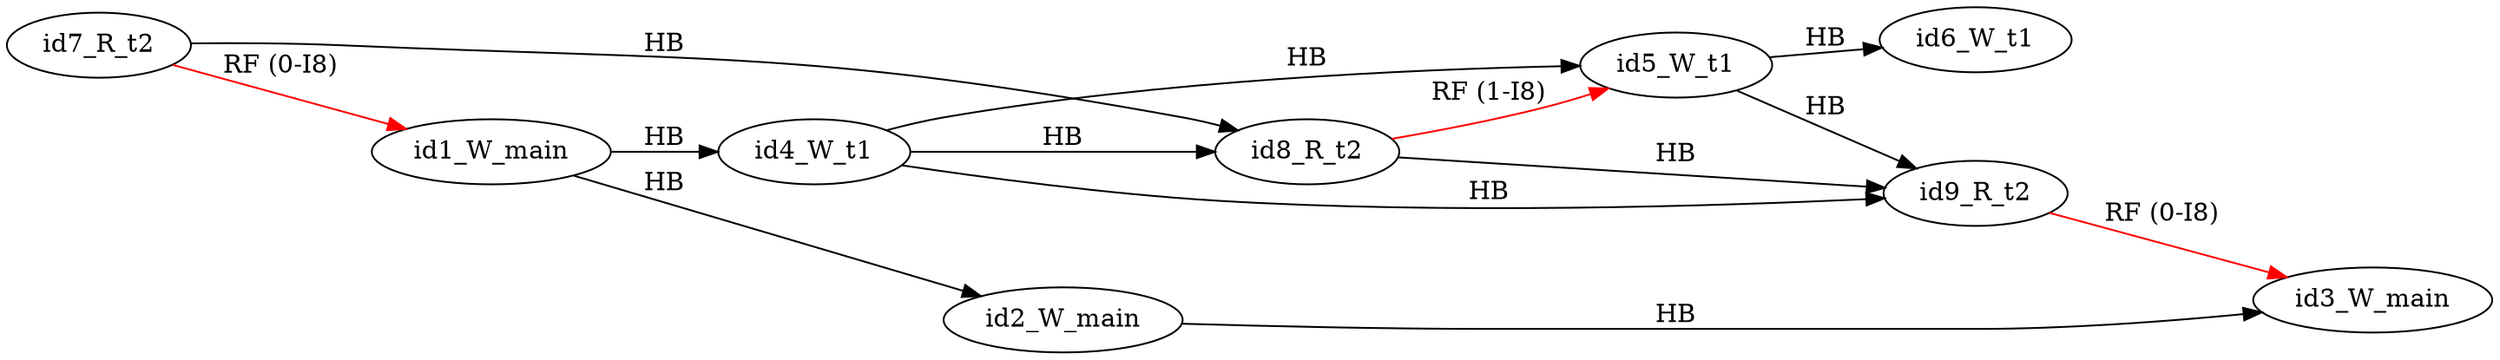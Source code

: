 digraph memory_model {
rankdir=LR;
splines=true; esep=0.5;
id7_R_t2 -> id1_W_main [label = "RF (0-I8)", color="red"];
id8_R_t2 -> id5_W_t1 [label = "RF (1-I8)", color="red"];
id9_R_t2 -> id3_W_main [label = "RF (0-I8)", color="red"];
id1_W_main -> id2_W_main [label = "HB", color="black"];
id2_W_main -> id3_W_main [label = "HB", color="black"];
id4_W_t1 -> id5_W_t1 [label = "HB", color="black"];
id5_W_t1 -> id6_W_t1 [label = "HB", color="black"];
id7_R_t2 -> id8_R_t2 [label = "HB", color="black"];
id8_R_t2 -> id9_R_t2 [label = "HB", color="black"];
id1_W_main -> id4_W_t1 [label = "HB", color="black"];
id4_W_t1 -> id8_R_t2 [label = "HB", color="black"];
id4_W_t1 -> id9_R_t2 [label = "HB", color="black"];
id5_W_t1 -> id9_R_t2 [label = "HB", color="black"];
id1_W_main [pos="2.5,6!"]
id2_W_main [pos="2.5,4!"]
id3_W_main [pos="2.5,2!"]
id4_W_t1 [pos="0,0!"]
id5_W_t1 [pos="0,-2!"]
id6_W_t1 [pos="0,-4!"]
id7_R_t2 [pos="5,0!"]
id8_R_t2 [pos="5,-2!"]
id9_R_t2 [pos="5,-4!"]
}